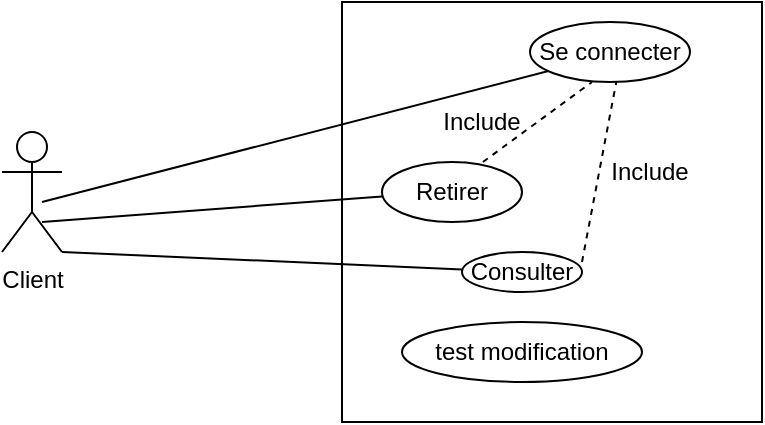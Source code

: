 <mxfile version="20.7.4" type="github">
  <diagram id="uKnfSdNlSjc78qIpVahf" name="Page-1">
    <mxGraphModel dx="849" dy="452" grid="1" gridSize="10" guides="1" tooltips="1" connect="1" arrows="1" fold="1" page="1" pageScale="1" pageWidth="827" pageHeight="1169" math="0" shadow="0">
      <root>
        <mxCell id="0" />
        <mxCell id="1" parent="0" />
        <mxCell id="MWydjjVBF7vHr0P6Jb89-1" value="Client" style="shape=umlActor;verticalLabelPosition=bottom;verticalAlign=top;html=1;outlineConnect=0;" parent="1" vertex="1">
          <mxGeometry x="90" y="155" width="30" height="60" as="geometry" />
        </mxCell>
        <mxCell id="MWydjjVBF7vHr0P6Jb89-3" value="" style="whiteSpace=wrap;html=1;aspect=fixed;" parent="1" vertex="1">
          <mxGeometry x="260" y="90" width="210" height="210" as="geometry" />
        </mxCell>
        <mxCell id="MWydjjVBF7vHr0P6Jb89-12" value="" style="endArrow=none;html=1;rounded=0;" parent="1" edge="1">
          <mxGeometry width="50" height="50" relative="1" as="geometry">
            <mxPoint x="110" y="190" as="sourcePoint" />
            <mxPoint x="370.0" y="122.759" as="targetPoint" />
          </mxGeometry>
        </mxCell>
        <mxCell id="MWydjjVBF7vHr0P6Jb89-13" value="" style="endArrow=none;html=1;rounded=0;exitX=0.667;exitY=0.75;exitDx=0;exitDy=0;exitPerimeter=0;" parent="1" source="MWydjjVBF7vHr0P6Jb89-1" edge="1">
          <mxGeometry width="50" height="50" relative="1" as="geometry">
            <mxPoint x="150" y="250" as="sourcePoint" />
            <mxPoint x="280.0" y="187.25" as="targetPoint" />
          </mxGeometry>
        </mxCell>
        <mxCell id="MWydjjVBF7vHr0P6Jb89-14" value="" style="endArrow=none;html=1;rounded=0;exitX=1;exitY=1;exitDx=0;exitDy=0;exitPerimeter=0;" parent="1" source="MWydjjVBF7vHr0P6Jb89-1" edge="1">
          <mxGeometry width="50" height="50" relative="1" as="geometry">
            <mxPoint x="120" y="200" as="sourcePoint" />
            <mxPoint x="320.0" y="223.696" as="targetPoint" />
          </mxGeometry>
        </mxCell>
        <mxCell id="MWydjjVBF7vHr0P6Jb89-18" value="" style="endArrow=none;dashed=1;html=1;rounded=0;entryX=0.25;entryY=1;entryDx=0;entryDy=0;" parent="1" edge="1">
          <mxGeometry width="50" height="50" relative="1" as="geometry">
            <mxPoint x="330.455" y="170" as="sourcePoint" />
            <mxPoint x="385" y="130" as="targetPoint" />
          </mxGeometry>
        </mxCell>
        <mxCell id="MWydjjVBF7vHr0P6Jb89-19" value="Include" style="text;html=1;strokeColor=none;fillColor=none;align=center;verticalAlign=middle;whiteSpace=wrap;rounded=0;" parent="1" vertex="1">
          <mxGeometry x="320" y="145" width="20" height="10" as="geometry" />
        </mxCell>
        <mxCell id="MWydjjVBF7vHr0P6Jb89-23" value="" style="endArrow=none;dashed=1;html=1;rounded=0;" parent="1" edge="1">
          <mxGeometry width="50" height="50" relative="1" as="geometry">
            <mxPoint x="380" y="220" as="sourcePoint" />
            <mxPoint x="397.143" y="130" as="targetPoint" />
          </mxGeometry>
        </mxCell>
        <mxCell id="MWydjjVBF7vHr0P6Jb89-24" value="Include" style="text;html=1;strokeColor=none;fillColor=none;align=center;verticalAlign=middle;whiteSpace=wrap;rounded=0;" parent="1" vertex="1">
          <mxGeometry x="394" y="170" width="40" height="10" as="geometry" />
        </mxCell>
        <mxCell id="MWydjjVBF7vHr0P6Jb89-26" value="Se connecter" style="ellipse;whiteSpace=wrap;html=1;" parent="1" vertex="1">
          <mxGeometry x="354" y="100" width="80" height="30" as="geometry" />
        </mxCell>
        <mxCell id="MWydjjVBF7vHr0P6Jb89-27" value="Retirer" style="ellipse;whiteSpace=wrap;html=1;" parent="1" vertex="1">
          <mxGeometry x="280" y="170" width="70" height="30" as="geometry" />
        </mxCell>
        <mxCell id="MWydjjVBF7vHr0P6Jb89-28" value="Consulter" style="ellipse;whiteSpace=wrap;html=1;" parent="1" vertex="1">
          <mxGeometry x="320" y="215" width="60" height="20" as="geometry" />
        </mxCell>
        <mxCell id="3Mwy1aMayuuNupHDKkMU-1" value="test modification&lt;br&gt;" style="ellipse;whiteSpace=wrap;html=1;" vertex="1" parent="1">
          <mxGeometry x="290" y="250" width="120" height="30" as="geometry" />
        </mxCell>
      </root>
    </mxGraphModel>
  </diagram>
</mxfile>
